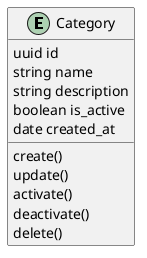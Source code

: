 @startuml

entity Category

Category : uuid id 
Category : string name 
Category : string description 
Category : boolean is_active 
Category : date created_at 

Category : create()
Category : update()
Category : activate()
Category : deactivate()
Category : delete()

@enduml